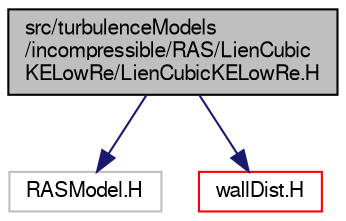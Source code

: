 digraph "src/turbulenceModels/incompressible/RAS/LienCubicKELowRe/LienCubicKELowRe.H"
{
  bgcolor="transparent";
  edge [fontname="FreeSans",fontsize="10",labelfontname="FreeSans",labelfontsize="10"];
  node [fontname="FreeSans",fontsize="10",shape=record];
  Node0 [label="src/turbulenceModels\l/incompressible/RAS/LienCubic\lKELowRe/LienCubicKELowRe.H",height=0.2,width=0.4,color="black", fillcolor="grey75", style="filled", fontcolor="black"];
  Node0 -> Node1 [color="midnightblue",fontsize="10",style="solid",fontname="FreeSans"];
  Node1 [label="RASModel.H",height=0.2,width=0.4,color="grey75"];
  Node0 -> Node2 [color="midnightblue",fontsize="10",style="solid",fontname="FreeSans"];
  Node2 [label="wallDist.H",height=0.2,width=0.4,color="red",URL="$a03737.html"];
}
